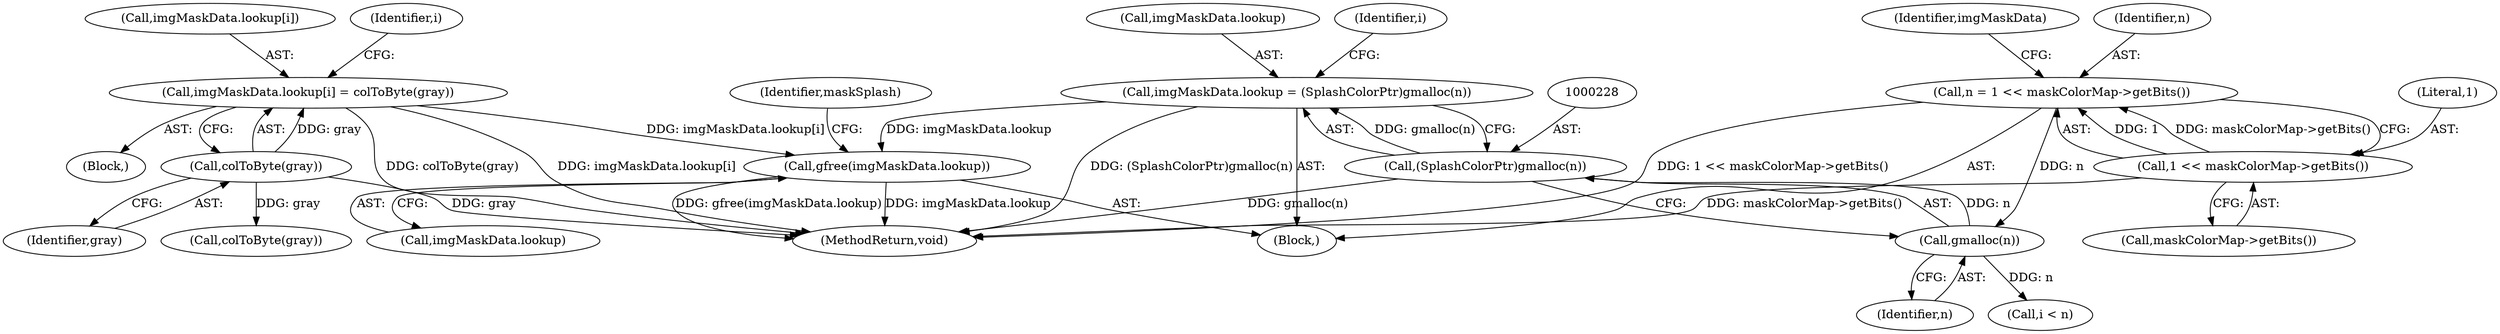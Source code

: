 digraph "0_poppler_7b2d314a61fd0e12f47c62996cb49ec0d1ba747a_12@API" {
"1000288" [label="(Call,gfree(imgMaskData.lookup))"];
"1000251" [label="(Call,imgMaskData.lookup[i] = colToByte(gray))"];
"1000257" [label="(Call,colToByte(gray))"];
"1000223" [label="(Call,imgMaskData.lookup = (SplashColorPtr)gmalloc(n))"];
"1000227" [label="(Call,(SplashColorPtr)gmalloc(n))"];
"1000229" [label="(Call,gmalloc(n))"];
"1000218" [label="(Call,n = 1 << maskColorMap->getBits())"];
"1000220" [label="(Call,1 << maskColorMap->getBits())"];
"1000387" [label="(Call,colToByte(gray))"];
"1000224" [label="(Call,imgMaskData.lookup)"];
"1000220" [label="(Call,1 << maskColorMap->getBits())"];
"1000258" [label="(Identifier,gray)"];
"1000221" [label="(Literal,1)"];
"1000257" [label="(Call,colToByte(gray))"];
"1000252" [label="(Call,imgMaskData.lookup[i])"];
"1000223" [label="(Call,imgMaskData.lookup = (SplashColorPtr)gmalloc(n))"];
"1000222" [label="(Call,maskColorMap->getBits())"];
"1000225" [label="(Identifier,imgMaskData)"];
"1000111" [label="(Block,)"];
"1000251" [label="(Call,imgMaskData.lookup[i] = colToByte(gray))"];
"1000219" [label="(Identifier,n)"];
"1000289" [label="(Call,imgMaskData.lookup)"];
"1000230" [label="(Identifier,n)"];
"1000229" [label="(Call,gmalloc(n))"];
"1000240" [label="(Block,)"];
"1000293" [label="(Identifier,maskSplash)"];
"1000235" [label="(Call,i < n)"];
"1000233" [label="(Identifier,i)"];
"1000665" [label="(MethodReturn,void)"];
"1000288" [label="(Call,gfree(imgMaskData.lookup))"];
"1000218" [label="(Call,n = 1 << maskColorMap->getBits())"];
"1000239" [label="(Identifier,i)"];
"1000227" [label="(Call,(SplashColorPtr)gmalloc(n))"];
"1000288" -> "1000111"  [label="AST: "];
"1000288" -> "1000289"  [label="CFG: "];
"1000289" -> "1000288"  [label="AST: "];
"1000293" -> "1000288"  [label="CFG: "];
"1000288" -> "1000665"  [label="DDG: imgMaskData.lookup"];
"1000288" -> "1000665"  [label="DDG: gfree(imgMaskData.lookup)"];
"1000251" -> "1000288"  [label="DDG: imgMaskData.lookup[i]"];
"1000223" -> "1000288"  [label="DDG: imgMaskData.lookup"];
"1000251" -> "1000240"  [label="AST: "];
"1000251" -> "1000257"  [label="CFG: "];
"1000252" -> "1000251"  [label="AST: "];
"1000257" -> "1000251"  [label="AST: "];
"1000239" -> "1000251"  [label="CFG: "];
"1000251" -> "1000665"  [label="DDG: imgMaskData.lookup[i]"];
"1000251" -> "1000665"  [label="DDG: colToByte(gray)"];
"1000257" -> "1000251"  [label="DDG: gray"];
"1000257" -> "1000258"  [label="CFG: "];
"1000258" -> "1000257"  [label="AST: "];
"1000257" -> "1000665"  [label="DDG: gray"];
"1000257" -> "1000387"  [label="DDG: gray"];
"1000223" -> "1000111"  [label="AST: "];
"1000223" -> "1000227"  [label="CFG: "];
"1000224" -> "1000223"  [label="AST: "];
"1000227" -> "1000223"  [label="AST: "];
"1000233" -> "1000223"  [label="CFG: "];
"1000223" -> "1000665"  [label="DDG: (SplashColorPtr)gmalloc(n)"];
"1000227" -> "1000223"  [label="DDG: gmalloc(n)"];
"1000227" -> "1000229"  [label="CFG: "];
"1000228" -> "1000227"  [label="AST: "];
"1000229" -> "1000227"  [label="AST: "];
"1000227" -> "1000665"  [label="DDG: gmalloc(n)"];
"1000229" -> "1000227"  [label="DDG: n"];
"1000229" -> "1000230"  [label="CFG: "];
"1000230" -> "1000229"  [label="AST: "];
"1000218" -> "1000229"  [label="DDG: n"];
"1000229" -> "1000235"  [label="DDG: n"];
"1000218" -> "1000111"  [label="AST: "];
"1000218" -> "1000220"  [label="CFG: "];
"1000219" -> "1000218"  [label="AST: "];
"1000220" -> "1000218"  [label="AST: "];
"1000225" -> "1000218"  [label="CFG: "];
"1000218" -> "1000665"  [label="DDG: 1 << maskColorMap->getBits()"];
"1000220" -> "1000218"  [label="DDG: 1"];
"1000220" -> "1000218"  [label="DDG: maskColorMap->getBits()"];
"1000220" -> "1000222"  [label="CFG: "];
"1000221" -> "1000220"  [label="AST: "];
"1000222" -> "1000220"  [label="AST: "];
"1000220" -> "1000665"  [label="DDG: maskColorMap->getBits()"];
}
